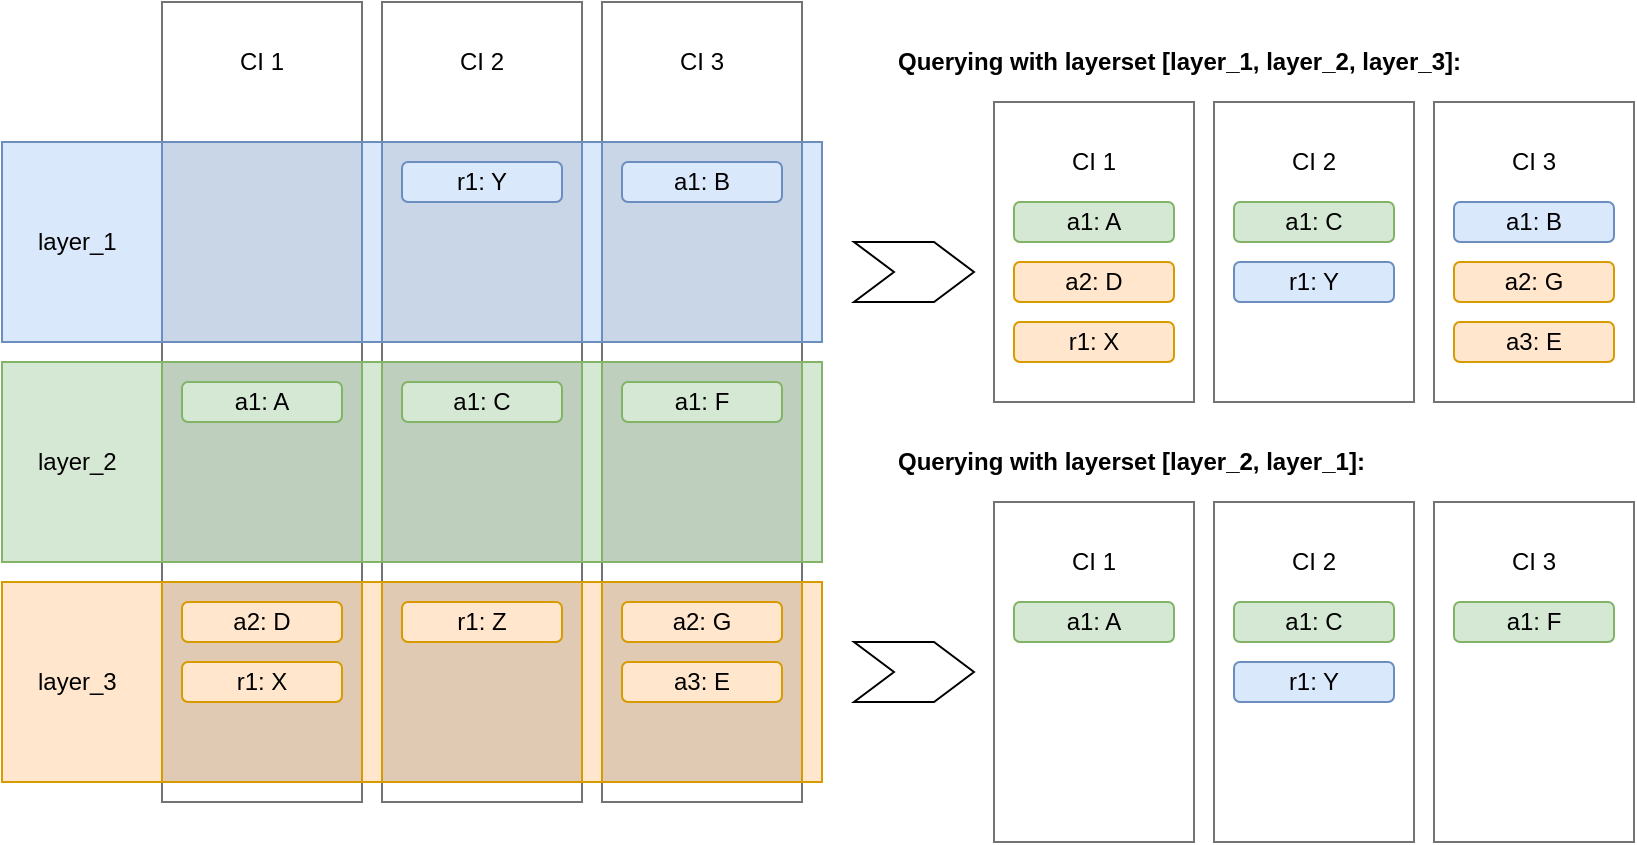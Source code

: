 <mxfile version="14.6.13" type="device"><diagram id="acqt1RXm-rbWLEbGBd0V" name="Seite-1"><mxGraphModel dx="1182" dy="784" grid="1" gridSize="10" guides="1" tooltips="1" connect="1" arrows="1" fold="1" page="1" pageScale="1" pageWidth="827" pageHeight="1169" math="0" shadow="0"><root><mxCell id="0"/><mxCell id="1" parent="0"/><mxCell id="7j8iYxiiiVzi8qcBrH1q-3" value="layer_3" style="rounded=0;whiteSpace=wrap;html=1;align=left;spacingLeft=16;fillColor=#ffe6cc;strokeColor=#d79b00;" parent="1" vertex="1"><mxGeometry x="4" y="300" width="410" height="100" as="geometry"/></mxCell><mxCell id="7j8iYxiiiVzi8qcBrH1q-2" value="layer_2" style="rounded=0;whiteSpace=wrap;html=1;align=left;spacingLeft=16;fillColor=#d5e8d4;strokeColor=#82b366;" parent="1" vertex="1"><mxGeometry x="4" y="190" width="410" height="100" as="geometry"/></mxCell><mxCell id="7j8iYxiiiVzi8qcBrH1q-1" value="layer_1" style="rounded=0;whiteSpace=wrap;html=1;align=left;spacingLeft=16;fillColor=#dae8fc;strokeColor=#6c8ebf;" parent="1" vertex="1"><mxGeometry x="4" y="80" width="410" height="100" as="geometry"/></mxCell><mxCell id="7j8iYxiiiVzi8qcBrH1q-4" value="CI 1" style="rounded=0;whiteSpace=wrap;html=1;fillOpacity=100;verticalAlign=top;spacingTop=16;strokeColor=#737373;" parent="1" vertex="1"><mxGeometry x="84" y="10" width="100" height="400" as="geometry"/></mxCell><mxCell id="7j8iYxiiiVzi8qcBrH1q-10" value="" style="rounded=0;whiteSpace=wrap;html=1;strokeColor=#6c8ebf;fillColor=#C9D6E8;" parent="1" vertex="1"><mxGeometry x="84" y="80" width="100" height="100" as="geometry"/></mxCell><mxCell id="7j8iYxiiiVzi8qcBrH1q-5" value="CI 2" style="rounded=0;whiteSpace=wrap;html=1;fillOpacity=100;verticalAlign=top;spacingTop=16;strokeColor=#737373;" parent="1" vertex="1"><mxGeometry x="194" y="10" width="100" height="400" as="geometry"/></mxCell><mxCell id="7j8iYxiiiVzi8qcBrH1q-6" value="CI 3" style="rounded=0;whiteSpace=wrap;html=1;fillOpacity=100;verticalAlign=top;spacingTop=16;strokeColor=#737373;" parent="1" vertex="1"><mxGeometry x="304" y="10" width="100" height="400" as="geometry"/></mxCell><mxCell id="7j8iYxiiiVzi8qcBrH1q-11" value="" style="rounded=0;whiteSpace=wrap;html=1;strokeColor=#6c8ebf;fillColor=#C9D6E8;" parent="1" vertex="1"><mxGeometry x="194" y="80" width="100" height="100" as="geometry"/></mxCell><mxCell id="7j8iYxiiiVzi8qcBrH1q-12" value="" style="rounded=0;whiteSpace=wrap;html=1;strokeColor=#6c8ebf;fillColor=#C9D6E8;" parent="1" vertex="1"><mxGeometry x="304" y="80" width="100" height="100" as="geometry"/></mxCell><mxCell id="7j8iYxiiiVzi8qcBrH1q-13" value="" style="rounded=0;whiteSpace=wrap;html=1;strokeColor=#82b366;fillColor=#BECFBD;" parent="1" vertex="1"><mxGeometry x="194" y="190" width="100" height="100" as="geometry"/></mxCell><mxCell id="7j8iYxiiiVzi8qcBrH1q-14" value="" style="rounded=0;whiteSpace=wrap;html=1;strokeColor=#82b366;fillColor=#BECFBD;" parent="1" vertex="1"><mxGeometry x="304" y="190" width="100" height="100" as="geometry"/></mxCell><mxCell id="7j8iYxiiiVzi8qcBrH1q-15" value="" style="rounded=0;whiteSpace=wrap;html=1;strokeColor=#d79b00;fillColor=#E0CAB3;" parent="1" vertex="1"><mxGeometry x="84" y="300" width="100" height="100" as="geometry"/></mxCell><mxCell id="7j8iYxiiiVzi8qcBrH1q-16" value="" style="rounded=0;whiteSpace=wrap;html=1;strokeColor=#82b366;fillColor=#BECFBD;" parent="1" vertex="1"><mxGeometry x="84" y="190" width="100" height="100" as="geometry"/></mxCell><mxCell id="7j8iYxiiiVzi8qcBrH1q-17" value="" style="rounded=0;whiteSpace=wrap;html=1;strokeColor=#d79b00;fillColor=#E0CAB3;" parent="1" vertex="1"><mxGeometry x="194" y="300" width="100" height="100" as="geometry"/></mxCell><mxCell id="7j8iYxiiiVzi8qcBrH1q-18" value="" style="rounded=0;whiteSpace=wrap;html=1;strokeColor=#d79b00;fillColor=#E0CAB3;" parent="1" vertex="1"><mxGeometry x="304" y="300" width="100" height="100" as="geometry"/></mxCell><mxCell id="7j8iYxiiiVzi8qcBrH1q-8" value="a2: D" style="rounded=1;whiteSpace=wrap;html=1;fillColor=#ffe6cc;strokeColor=#d79b00;" parent="1" vertex="1"><mxGeometry x="94" y="310" width="80" height="20" as="geometry"/></mxCell><mxCell id="7j8iYxiiiVzi8qcBrH1q-9" value="r1: X" style="rounded=1;whiteSpace=wrap;html=1;fillColor=#ffe6cc;strokeColor=#d79b00;" parent="1" vertex="1"><mxGeometry x="94" y="340" width="80" height="20" as="geometry"/></mxCell><mxCell id="7j8iYxiiiVzi8qcBrH1q-39" value="a1: F" style="rounded=1;whiteSpace=wrap;html=1;fillColor=#d5e8d4;strokeColor=#82b366;" parent="1" vertex="1"><mxGeometry x="314" y="200" width="80" height="20" as="geometry"/></mxCell><mxCell id="7j8iYxiiiVzi8qcBrH1q-42" value="a1: A" style="rounded=1;whiteSpace=wrap;html=1;fillColor=#d5e8d4;strokeColor=#82b366;" parent="1" vertex="1"><mxGeometry x="94" y="200" width="80" height="20" as="geometry"/></mxCell><mxCell id="7j8iYxiiiVzi8qcBrH1q-44" value="a3: E" style="rounded=1;whiteSpace=wrap;html=1;fillColor=#ffe6cc;strokeColor=#d79b00;" parent="1" vertex="1"><mxGeometry x="314" y="340" width="80" height="20" as="geometry"/></mxCell><mxCell id="7j8iYxiiiVzi8qcBrH1q-45" value="CI 1" style="rounded=0;whiteSpace=wrap;html=1;fillOpacity=100;verticalAlign=top;spacingTop=16;strokeColor=#737373;" parent="1" vertex="1"><mxGeometry x="500" y="60" width="100" height="150" as="geometry"/></mxCell><mxCell id="7j8iYxiiiVzi8qcBrH1q-46" value="CI 2" style="rounded=0;whiteSpace=wrap;html=1;fillOpacity=100;verticalAlign=top;spacingTop=16;strokeColor=#737373;" parent="1" vertex="1"><mxGeometry x="610" y="60" width="100" height="150" as="geometry"/></mxCell><mxCell id="7j8iYxiiiVzi8qcBrH1q-47" value="CI 3" style="rounded=0;whiteSpace=wrap;html=1;fillOpacity=100;verticalAlign=top;spacingTop=16;strokeColor=#737373;" parent="1" vertex="1"><mxGeometry x="720" y="60" width="100" height="150" as="geometry"/></mxCell><mxCell id="7j8iYxiiiVzi8qcBrH1q-7" value="a1: B" style="rounded=1;whiteSpace=wrap;html=1;fillColor=#dae8fc;strokeColor=#6c8ebf;" parent="1" vertex="1"><mxGeometry x="314" y="90" width="80" height="20" as="geometry"/></mxCell><mxCell id="7j8iYxiiiVzi8qcBrH1q-48" value="a2: G" style="rounded=1;whiteSpace=wrap;html=1;fillColor=#ffe6cc;strokeColor=#d79b00;" parent="1" vertex="1"><mxGeometry x="314" y="310" width="80" height="20" as="geometry"/></mxCell><mxCell id="7j8iYxiiiVzi8qcBrH1q-49" value="a1: C" style="rounded=1;whiteSpace=wrap;html=1;fillColor=#d5e8d4;strokeColor=#82b366;" parent="1" vertex="1"><mxGeometry x="204" y="200" width="80" height="20" as="geometry"/></mxCell><mxCell id="7j8iYxiiiVzi8qcBrH1q-50" value="a2: D" style="rounded=1;whiteSpace=wrap;html=1;fillColor=#ffe6cc;strokeColor=#d79b00;" parent="1" vertex="1"><mxGeometry x="510" y="140" width="80" height="20" as="geometry"/></mxCell><mxCell id="7j8iYxiiiVzi8qcBrH1q-51" value="r1: X" style="rounded=1;whiteSpace=wrap;html=1;fillColor=#ffe6cc;strokeColor=#d79b00;" parent="1" vertex="1"><mxGeometry x="510" y="170" width="80" height="20" as="geometry"/></mxCell><mxCell id="7j8iYxiiiVzi8qcBrH1q-52" value="a1: A" style="rounded=1;whiteSpace=wrap;html=1;fillColor=#d5e8d4;strokeColor=#82b366;" parent="1" vertex="1"><mxGeometry x="510" y="110" width="80" height="20" as="geometry"/></mxCell><mxCell id="7j8iYxiiiVzi8qcBrH1q-53" value="a1: C" style="rounded=1;whiteSpace=wrap;html=1;fillColor=#d5e8d4;strokeColor=#82b366;" parent="1" vertex="1"><mxGeometry x="620" y="110" width="80" height="20" as="geometry"/></mxCell><mxCell id="7j8iYxiiiVzi8qcBrH1q-54" value="a1: B" style="rounded=1;whiteSpace=wrap;html=1;fillColor=#dae8fc;strokeColor=#6c8ebf;" parent="1" vertex="1"><mxGeometry x="730" y="110" width="80" height="20" as="geometry"/></mxCell><mxCell id="7j8iYxiiiVzi8qcBrH1q-55" value="a3: E" style="rounded=1;whiteSpace=wrap;html=1;fillColor=#ffe6cc;strokeColor=#d79b00;" parent="1" vertex="1"><mxGeometry x="730" y="170" width="80" height="20" as="geometry"/></mxCell><mxCell id="7j8iYxiiiVzi8qcBrH1q-56" value="a2: G" style="rounded=1;whiteSpace=wrap;html=1;fillColor=#ffe6cc;strokeColor=#d79b00;" parent="1" vertex="1"><mxGeometry x="730" y="140" width="80" height="20" as="geometry"/></mxCell><mxCell id="7j8iYxiiiVzi8qcBrH1q-57" value="" style="shape=step;perimeter=stepPerimeter;whiteSpace=wrap;html=1;fixedSize=1;align=left;strokeWidth=1;" parent="1" vertex="1"><mxGeometry x="430" y="130" width="60" height="30" as="geometry"/></mxCell><mxCell id="7j8iYxiiiVzi8qcBrH1q-59" value="r1: Z" style="rounded=1;whiteSpace=wrap;html=1;fillColor=#ffe6cc;strokeColor=#d79b00;" parent="1" vertex="1"><mxGeometry x="204" y="310" width="80" height="20" as="geometry"/></mxCell><mxCell id="7j8iYxiiiVzi8qcBrH1q-61" value="r1: Y" style="rounded=1;whiteSpace=wrap;html=1;fillColor=#dae8fc;strokeColor=#6c8ebf;" parent="1" vertex="1"><mxGeometry x="204" y="90" width="80" height="20" as="geometry"/></mxCell><mxCell id="7j8iYxiiiVzi8qcBrH1q-62" value="r1: Y" style="rounded=1;whiteSpace=wrap;html=1;fillColor=#dae8fc;strokeColor=#6c8ebf;" parent="1" vertex="1"><mxGeometry x="620" y="140" width="80" height="20" as="geometry"/></mxCell><mxCell id="X6IGJuvrhPhLgVu15n8E-1" value="Querying with layerset [layer_1, layer_2, layer_3]:" style="text;html=1;strokeColor=none;fillColor=none;align=left;verticalAlign=middle;whiteSpace=wrap;rounded=0;fontStyle=1" vertex="1" parent="1"><mxGeometry x="450" y="30" width="330" height="20" as="geometry"/></mxCell><mxCell id="X6IGJuvrhPhLgVu15n8E-2" value="CI 1" style="rounded=0;whiteSpace=wrap;html=1;fillOpacity=100;verticalAlign=top;spacingTop=16;strokeColor=#737373;" vertex="1" parent="1"><mxGeometry x="500" y="260" width="100" height="170" as="geometry"/></mxCell><mxCell id="X6IGJuvrhPhLgVu15n8E-3" value="CI 2" style="rounded=0;whiteSpace=wrap;html=1;fillOpacity=100;verticalAlign=top;spacingTop=16;strokeColor=#737373;" vertex="1" parent="1"><mxGeometry x="610" y="260" width="100" height="170" as="geometry"/></mxCell><mxCell id="X6IGJuvrhPhLgVu15n8E-4" value="CI 3" style="rounded=0;whiteSpace=wrap;html=1;fillOpacity=100;verticalAlign=top;spacingTop=16;strokeColor=#737373;" vertex="1" parent="1"><mxGeometry x="720" y="260" width="100" height="170" as="geometry"/></mxCell><mxCell id="X6IGJuvrhPhLgVu15n8E-7" value="a1: A" style="rounded=1;whiteSpace=wrap;html=1;fillColor=#d5e8d4;strokeColor=#82b366;" vertex="1" parent="1"><mxGeometry x="510" y="310" width="80" height="20" as="geometry"/></mxCell><mxCell id="X6IGJuvrhPhLgVu15n8E-8" value="a1: C" style="rounded=1;whiteSpace=wrap;html=1;fillColor=#d5e8d4;strokeColor=#82b366;" vertex="1" parent="1"><mxGeometry x="620" y="310" width="80" height="20" as="geometry"/></mxCell><mxCell id="X6IGJuvrhPhLgVu15n8E-12" value="" style="shape=step;perimeter=stepPerimeter;whiteSpace=wrap;html=1;fixedSize=1;align=left;strokeWidth=1;" vertex="1" parent="1"><mxGeometry x="430" y="330" width="60" height="30" as="geometry"/></mxCell><mxCell id="X6IGJuvrhPhLgVu15n8E-13" value="r1: Y" style="rounded=1;whiteSpace=wrap;html=1;fillColor=#dae8fc;strokeColor=#6c8ebf;" vertex="1" parent="1"><mxGeometry x="620" y="340" width="80" height="20" as="geometry"/></mxCell><mxCell id="X6IGJuvrhPhLgVu15n8E-14" value="Querying with layerset [layer_2, layer_1]:" style="text;html=1;strokeColor=none;fillColor=none;align=left;verticalAlign=middle;whiteSpace=wrap;rounded=0;fontStyle=1" vertex="1" parent="1"><mxGeometry x="450" y="230" width="330" height="20" as="geometry"/></mxCell><mxCell id="X6IGJuvrhPhLgVu15n8E-15" value="a1: F" style="rounded=1;whiteSpace=wrap;html=1;fillColor=#d5e8d4;strokeColor=#82b366;" vertex="1" parent="1"><mxGeometry x="730" y="310" width="80" height="20" as="geometry"/></mxCell></root></mxGraphModel></diagram></mxfile>
